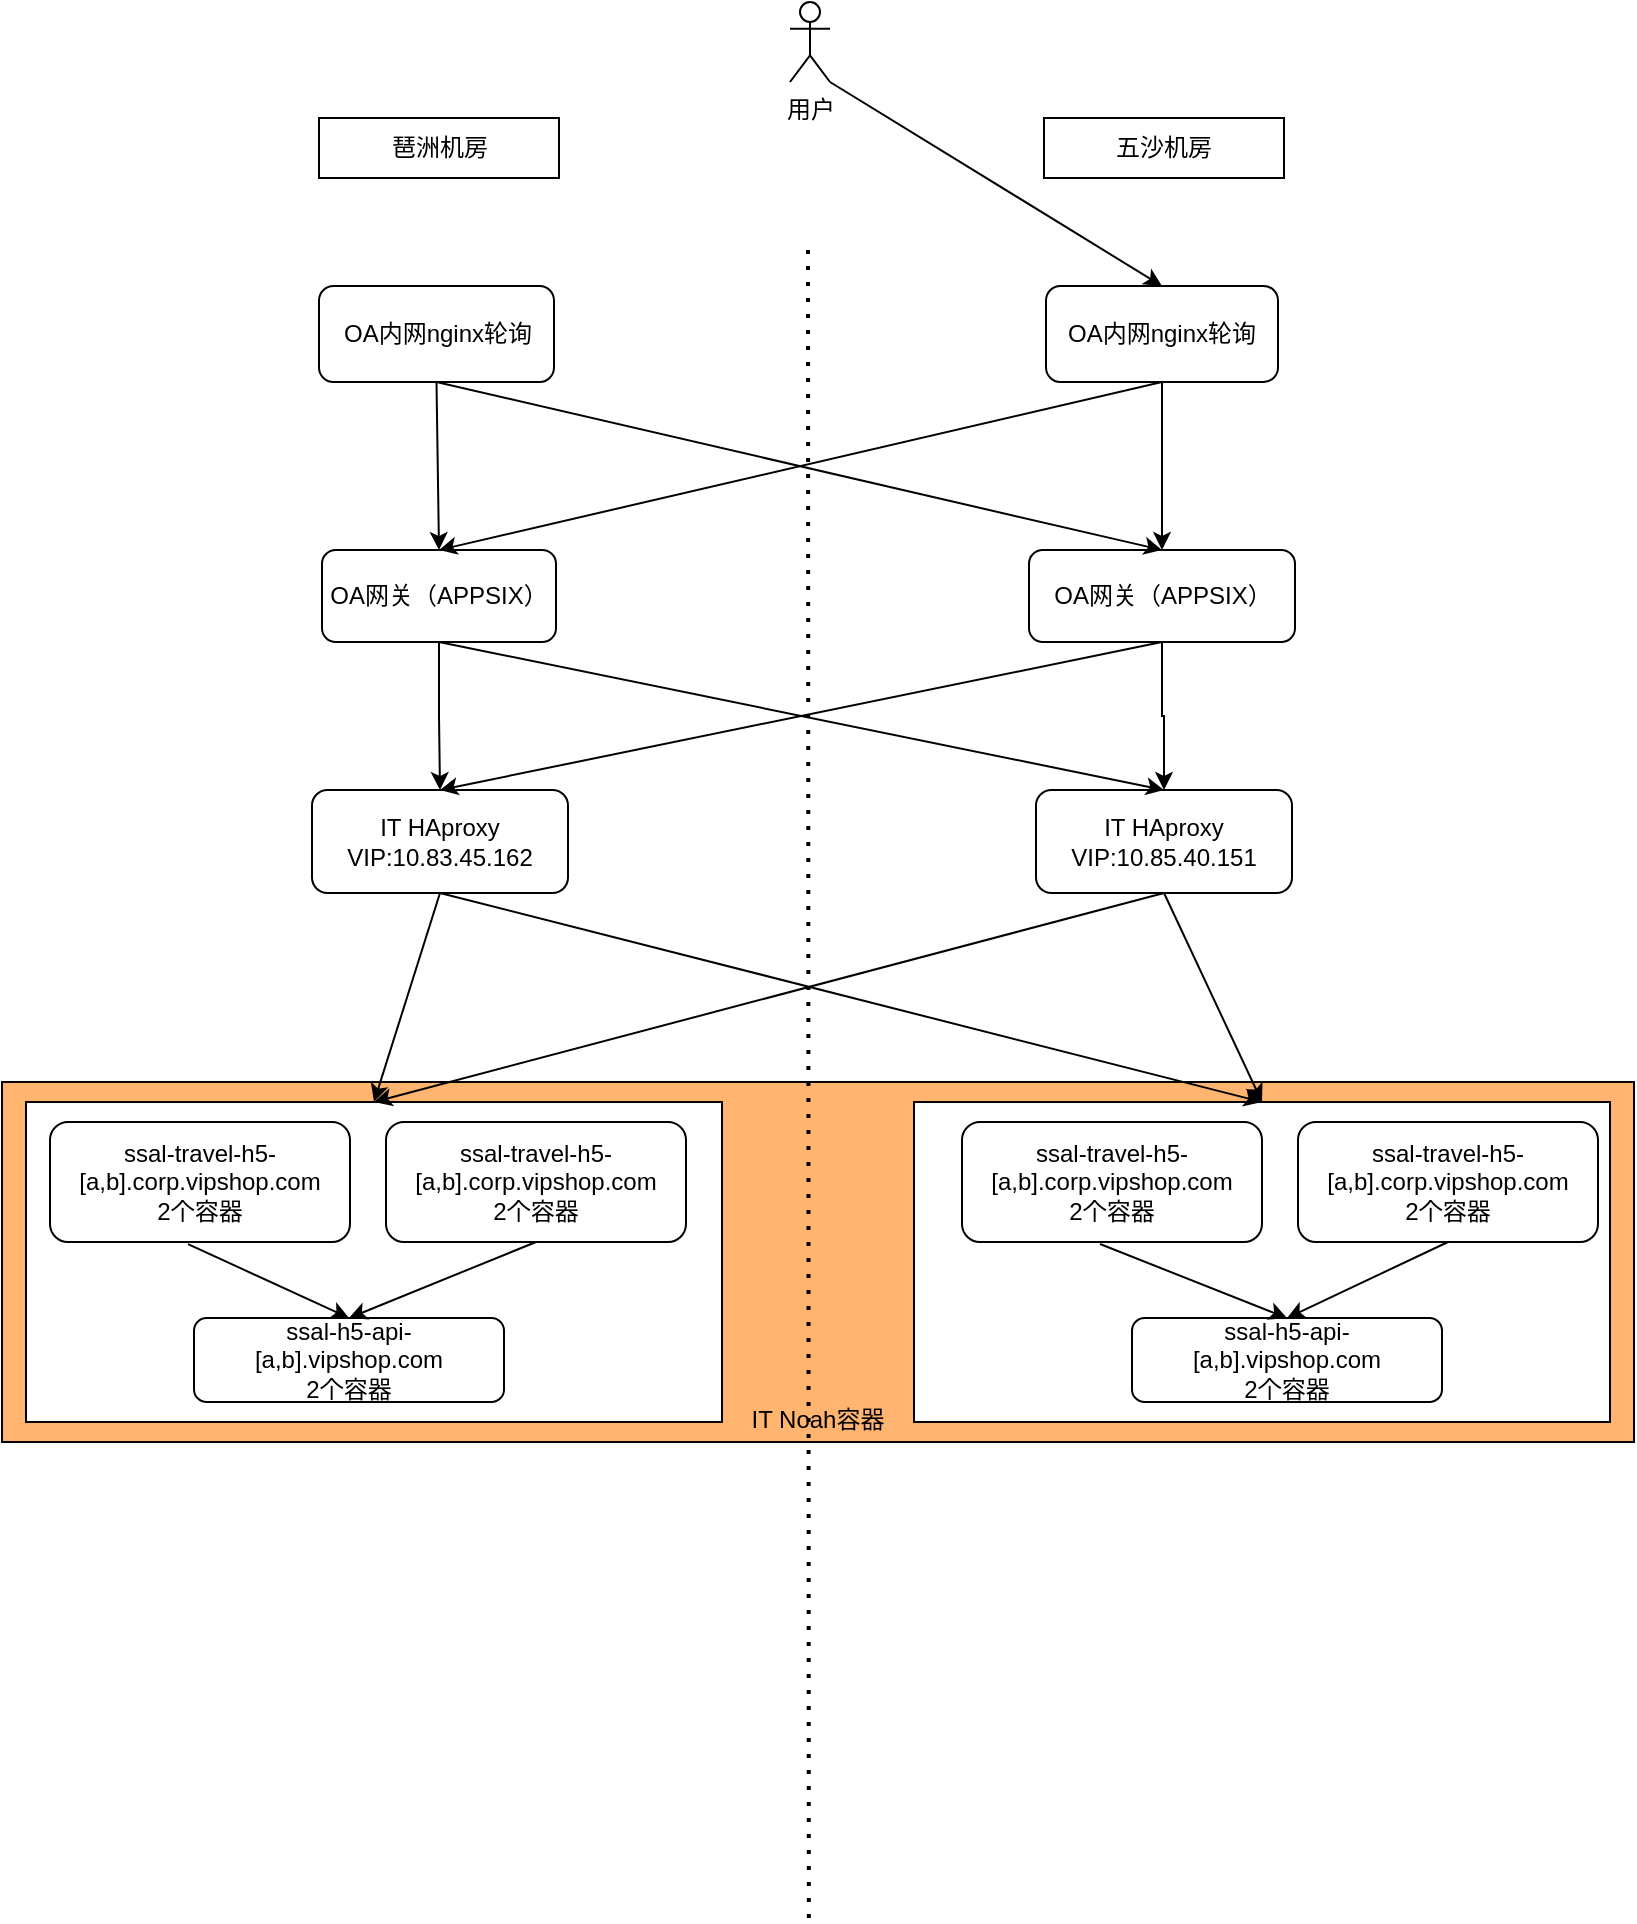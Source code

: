 <mxfile version="21.3.7" type="github">
  <diagram name="第 1 页" id="7p4oWYYam-k33Xym5YHT">
    <mxGraphModel dx="1687" dy="911" grid="1" gridSize="12" guides="1" tooltips="1" connect="1" arrows="1" fold="1" page="0" pageScale="1" pageWidth="700" pageHeight="1000" math="0" shadow="0">
      <root>
        <mxCell id="0" />
        <mxCell id="1" parent="0" />
        <mxCell id="ZwRfqZT_dszzTpxQl1mQ-1" value="用户" style="shape=umlActor;verticalLabelPosition=bottom;verticalAlign=top;html=1;outlineConnect=0;" vertex="1" parent="1">
          <mxGeometry x="694" y="158" width="20" height="40" as="geometry" />
        </mxCell>
        <mxCell id="ZwRfqZT_dszzTpxQl1mQ-2" value="琶洲机房" style="rounded=0;whiteSpace=wrap;html=1;" vertex="1" parent="1">
          <mxGeometry x="458.5" y="216" width="120" height="30" as="geometry" />
        </mxCell>
        <mxCell id="ZwRfqZT_dszzTpxQl1mQ-3" value="五沙机房" style="rounded=0;whiteSpace=wrap;html=1;" vertex="1" parent="1">
          <mxGeometry x="821" y="216" width="120" height="30" as="geometry" />
        </mxCell>
        <mxCell id="ZwRfqZT_dszzTpxQl1mQ-6" value="OA内网nginx轮询" style="rounded=1;whiteSpace=wrap;html=1;" vertex="1" parent="1">
          <mxGeometry x="458.5" y="300" width="117.5" height="48" as="geometry" />
        </mxCell>
        <mxCell id="ZwRfqZT_dszzTpxQl1mQ-15" style="edgeStyle=orthogonalEdgeStyle;rounded=0;orthogonalLoop=1;jettySize=auto;html=1;exitX=0.5;exitY=1;exitDx=0;exitDy=0;entryX=0.5;entryY=0;entryDx=0;entryDy=0;" edge="1" parent="1" source="ZwRfqZT_dszzTpxQl1mQ-7" target="ZwRfqZT_dszzTpxQl1mQ-10">
          <mxGeometry relative="1" as="geometry" />
        </mxCell>
        <mxCell id="ZwRfqZT_dszzTpxQl1mQ-7" value="OA内网nginx轮询" style="rounded=1;whiteSpace=wrap;html=1;" vertex="1" parent="1">
          <mxGeometry x="822" y="300" width="116" height="48" as="geometry" />
        </mxCell>
        <mxCell id="ZwRfqZT_dszzTpxQl1mQ-8" value="" style="endArrow=classic;html=1;rounded=0;exitX=1;exitY=1;exitDx=0;exitDy=0;exitPerimeter=0;entryX=0.5;entryY=0;entryDx=0;entryDy=0;" edge="1" parent="1" source="ZwRfqZT_dszzTpxQl1mQ-1" target="ZwRfqZT_dszzTpxQl1mQ-7">
          <mxGeometry width="50" height="50" relative="1" as="geometry">
            <mxPoint x="690" y="368" as="sourcePoint" />
            <mxPoint x="740" y="318" as="targetPoint" />
          </mxGeometry>
        </mxCell>
        <mxCell id="ZwRfqZT_dszzTpxQl1mQ-21" style="edgeStyle=orthogonalEdgeStyle;rounded=0;orthogonalLoop=1;jettySize=auto;html=1;exitX=0.5;exitY=1;exitDx=0;exitDy=0;" edge="1" parent="1" source="ZwRfqZT_dszzTpxQl1mQ-9" target="ZwRfqZT_dszzTpxQl1mQ-11">
          <mxGeometry relative="1" as="geometry" />
        </mxCell>
        <mxCell id="ZwRfqZT_dszzTpxQl1mQ-9" value="OA网关（APPSIX）" style="rounded=1;whiteSpace=wrap;html=1;" vertex="1" parent="1">
          <mxGeometry x="460" y="432" width="117" height="46" as="geometry" />
        </mxCell>
        <mxCell id="ZwRfqZT_dszzTpxQl1mQ-22" style="edgeStyle=orthogonalEdgeStyle;rounded=0;orthogonalLoop=1;jettySize=auto;html=1;exitX=0.5;exitY=1;exitDx=0;exitDy=0;" edge="1" parent="1" source="ZwRfqZT_dszzTpxQl1mQ-10" target="ZwRfqZT_dszzTpxQl1mQ-12">
          <mxGeometry relative="1" as="geometry" />
        </mxCell>
        <mxCell id="ZwRfqZT_dszzTpxQl1mQ-10" value="OA网关（APPSIX）&lt;br&gt;" style="rounded=1;whiteSpace=wrap;html=1;" vertex="1" parent="1">
          <mxGeometry x="813.5" y="432" width="133" height="46" as="geometry" />
        </mxCell>
        <mxCell id="ZwRfqZT_dszzTpxQl1mQ-11" value="IT HAproxy&lt;br&gt;VIP:10.83.45.162&lt;br&gt;" style="rounded=1;whiteSpace=wrap;html=1;" vertex="1" parent="1">
          <mxGeometry x="455" y="552" width="128" height="51.5" as="geometry" />
        </mxCell>
        <mxCell id="ZwRfqZT_dszzTpxQl1mQ-12" value="IT HAproxy&lt;br&gt;VIP:10.85.40.151" style="rounded=1;whiteSpace=wrap;html=1;" vertex="1" parent="1">
          <mxGeometry x="817" y="552" width="128" height="51.5" as="geometry" />
        </mxCell>
        <mxCell id="ZwRfqZT_dszzTpxQl1mQ-14" value="" style="endArrow=classic;html=1;rounded=0;exitX=0.5;exitY=1;exitDx=0;exitDy=0;entryX=0.5;entryY=0;entryDx=0;entryDy=0;" edge="1" parent="1" source="ZwRfqZT_dszzTpxQl1mQ-6" target="ZwRfqZT_dszzTpxQl1mQ-9">
          <mxGeometry width="50" height="50" relative="1" as="geometry">
            <mxPoint x="704" y="138" as="sourcePoint" />
            <mxPoint x="523" y="269" as="targetPoint" />
          </mxGeometry>
        </mxCell>
        <mxCell id="ZwRfqZT_dszzTpxQl1mQ-17" value="" style="endArrow=classic;html=1;rounded=0;exitX=0.5;exitY=1;exitDx=0;exitDy=0;entryX=0.5;entryY=0;entryDx=0;entryDy=0;" edge="1" parent="1" source="ZwRfqZT_dszzTpxQl1mQ-6" target="ZwRfqZT_dszzTpxQl1mQ-10">
          <mxGeometry width="50" height="50" relative="1" as="geometry">
            <mxPoint x="704" y="138" as="sourcePoint" />
            <mxPoint x="523" y="269" as="targetPoint" />
          </mxGeometry>
        </mxCell>
        <mxCell id="ZwRfqZT_dszzTpxQl1mQ-18" value="" style="endArrow=classic;html=1;rounded=0;exitX=0.5;exitY=1;exitDx=0;exitDy=0;entryX=0.5;entryY=0;entryDx=0;entryDy=0;" edge="1" parent="1" source="ZwRfqZT_dszzTpxQl1mQ-7" target="ZwRfqZT_dszzTpxQl1mQ-9">
          <mxGeometry width="50" height="50" relative="1" as="geometry">
            <mxPoint x="714" y="148" as="sourcePoint" />
            <mxPoint x="533" y="279" as="targetPoint" />
          </mxGeometry>
        </mxCell>
        <mxCell id="ZwRfqZT_dszzTpxQl1mQ-19" value="&lt;br&gt;&lt;br&gt;&lt;br&gt;&lt;br&gt;&lt;br&gt;&lt;br&gt;&lt;br&gt;&lt;br&gt;&lt;br&gt;&lt;br&gt;&lt;br&gt;IT Noah容器" style="rounded=0;whiteSpace=wrap;html=1;fillColor=#FFB570;" vertex="1" parent="1">
          <mxGeometry x="300" y="698" width="816" height="180" as="geometry" />
        </mxCell>
        <mxCell id="ZwRfqZT_dszzTpxQl1mQ-4" value="" style="endArrow=none;dashed=1;html=1;dashPattern=1 3;strokeWidth=2;rounded=0;" edge="1" parent="1">
          <mxGeometry width="50" height="50" relative="1" as="geometry">
            <mxPoint x="703.41" y="1116" as="sourcePoint" />
            <mxPoint x="703" y="276" as="targetPoint" />
          </mxGeometry>
        </mxCell>
        <mxCell id="ZwRfqZT_dszzTpxQl1mQ-25" value="" style="endArrow=classic;html=1;rounded=0;exitX=0.5;exitY=1;exitDx=0;exitDy=0;entryX=0.5;entryY=0;entryDx=0;entryDy=0;" edge="1" parent="1" source="ZwRfqZT_dszzTpxQl1mQ-9" target="ZwRfqZT_dszzTpxQl1mQ-12">
          <mxGeometry width="50" height="50" relative="1" as="geometry">
            <mxPoint x="530" y="328" as="sourcePoint" />
            <mxPoint x="890" y="418" as="targetPoint" />
          </mxGeometry>
        </mxCell>
        <mxCell id="ZwRfqZT_dszzTpxQl1mQ-26" value="" style="endArrow=classic;html=1;rounded=0;entryX=0.5;entryY=0;entryDx=0;entryDy=0;" edge="1" parent="1" target="ZwRfqZT_dszzTpxQl1mQ-11">
          <mxGeometry width="50" height="50" relative="1" as="geometry">
            <mxPoint x="880" y="478" as="sourcePoint" />
            <mxPoint x="530" y="418" as="targetPoint" />
          </mxGeometry>
        </mxCell>
        <mxCell id="ZwRfqZT_dszzTpxQl1mQ-27" value="" style="rounded=0;whiteSpace=wrap;html=1;" vertex="1" parent="1">
          <mxGeometry x="312" y="708" width="348" height="160" as="geometry" />
        </mxCell>
        <mxCell id="ZwRfqZT_dszzTpxQl1mQ-28" value="ssal-travel-h5-[a,b].corp.vipshop.com&lt;br&gt;2个容器" style="rounded=1;whiteSpace=wrap;html=1;" vertex="1" parent="1">
          <mxGeometry x="324" y="718" width="150" height="60" as="geometry" />
        </mxCell>
        <mxCell id="ZwRfqZT_dszzTpxQl1mQ-29" value="ssal-h5-api-[a,b].vipshop.com&lt;br&gt;2个容器" style="rounded=1;whiteSpace=wrap;html=1;" vertex="1" parent="1">
          <mxGeometry x="396" y="816" width="155" height="42" as="geometry" />
        </mxCell>
        <mxCell id="ZwRfqZT_dszzTpxQl1mQ-31" value="ssal-travel-h5-[a,b].corp.vipshop.com&lt;br&gt;2个容器" style="rounded=1;whiteSpace=wrap;html=1;" vertex="1" parent="1">
          <mxGeometry x="492" y="718" width="150" height="60" as="geometry" />
        </mxCell>
        <mxCell id="ZwRfqZT_dszzTpxQl1mQ-32" value="" style="endArrow=classic;html=1;rounded=0;entryX=0.5;entryY=0;entryDx=0;entryDy=0;exitX=0.46;exitY=1.017;exitDx=0;exitDy=0;exitPerimeter=0;" edge="1" parent="1" source="ZwRfqZT_dszzTpxQl1mQ-28" target="ZwRfqZT_dszzTpxQl1mQ-29">
          <mxGeometry width="50" height="50" relative="1" as="geometry">
            <mxPoint x="444" y="854" as="sourcePoint" />
            <mxPoint x="494" y="804" as="targetPoint" />
          </mxGeometry>
        </mxCell>
        <mxCell id="ZwRfqZT_dszzTpxQl1mQ-33" value="" style="endArrow=classic;html=1;rounded=0;entryX=0.5;entryY=0;entryDx=0;entryDy=0;exitX=0.5;exitY=1;exitDx=0;exitDy=0;" edge="1" parent="1" source="ZwRfqZT_dszzTpxQl1mQ-31" target="ZwRfqZT_dszzTpxQl1mQ-29">
          <mxGeometry width="50" height="50" relative="1" as="geometry">
            <mxPoint x="492" y="770" as="sourcePoint" />
            <mxPoint x="542" y="720" as="targetPoint" />
          </mxGeometry>
        </mxCell>
        <mxCell id="ZwRfqZT_dszzTpxQl1mQ-34" value="" style="rounded=0;whiteSpace=wrap;html=1;" vertex="1" parent="1">
          <mxGeometry x="756" y="708" width="348" height="160" as="geometry" />
        </mxCell>
        <mxCell id="ZwRfqZT_dszzTpxQl1mQ-35" value="ssal-travel-h5-[a,b].corp.vipshop.com&lt;br&gt;2个容器" style="rounded=1;whiteSpace=wrap;html=1;" vertex="1" parent="1">
          <mxGeometry x="780" y="718" width="150" height="60" as="geometry" />
        </mxCell>
        <mxCell id="ZwRfqZT_dszzTpxQl1mQ-36" value="ssal-h5-api-[a,b].vipshop.com&lt;br&gt;2个容器" style="rounded=1;whiteSpace=wrap;html=1;" vertex="1" parent="1">
          <mxGeometry x="865" y="816" width="155" height="42" as="geometry" />
        </mxCell>
        <mxCell id="ZwRfqZT_dszzTpxQl1mQ-37" value="ssal-travel-h5-[a,b].corp.vipshop.com&lt;br&gt;2个容器" style="rounded=1;whiteSpace=wrap;html=1;" vertex="1" parent="1">
          <mxGeometry x="948" y="718" width="150" height="60" as="geometry" />
        </mxCell>
        <mxCell id="ZwRfqZT_dszzTpxQl1mQ-38" value="" style="endArrow=classic;html=1;rounded=0;entryX=0.5;entryY=0;entryDx=0;entryDy=0;exitX=0.46;exitY=1.017;exitDx=0;exitDy=0;exitPerimeter=0;" edge="1" parent="1" source="ZwRfqZT_dszzTpxQl1mQ-35" target="ZwRfqZT_dszzTpxQl1mQ-36">
          <mxGeometry width="50" height="50" relative="1" as="geometry">
            <mxPoint x="864" y="854" as="sourcePoint" />
            <mxPoint x="914" y="804" as="targetPoint" />
          </mxGeometry>
        </mxCell>
        <mxCell id="ZwRfqZT_dszzTpxQl1mQ-39" value="" style="endArrow=classic;html=1;rounded=0;entryX=0.5;entryY=0;entryDx=0;entryDy=0;exitX=0.5;exitY=1;exitDx=0;exitDy=0;" edge="1" parent="1" source="ZwRfqZT_dszzTpxQl1mQ-37" target="ZwRfqZT_dszzTpxQl1mQ-36">
          <mxGeometry width="50" height="50" relative="1" as="geometry">
            <mxPoint x="912" y="770" as="sourcePoint" />
            <mxPoint x="962" y="720" as="targetPoint" />
          </mxGeometry>
        </mxCell>
        <mxCell id="ZwRfqZT_dszzTpxQl1mQ-40" value="" style="endArrow=classic;html=1;rounded=0;exitX=0.5;exitY=1;exitDx=0;exitDy=0;entryX=0.5;entryY=0;entryDx=0;entryDy=0;" edge="1" parent="1" source="ZwRfqZT_dszzTpxQl1mQ-11" target="ZwRfqZT_dszzTpxQl1mQ-27">
          <mxGeometry width="50" height="50" relative="1" as="geometry">
            <mxPoint x="204" y="674" as="sourcePoint" />
            <mxPoint x="254" y="624" as="targetPoint" />
          </mxGeometry>
        </mxCell>
        <mxCell id="ZwRfqZT_dszzTpxQl1mQ-41" value="" style="endArrow=classic;html=1;rounded=0;exitX=0.5;exitY=1;exitDx=0;exitDy=0;entryX=0.5;entryY=0;entryDx=0;entryDy=0;" edge="1" parent="1" source="ZwRfqZT_dszzTpxQl1mQ-12" target="ZwRfqZT_dszzTpxQl1mQ-34">
          <mxGeometry width="50" height="50" relative="1" as="geometry">
            <mxPoint x="532" y="616" as="sourcePoint" />
            <mxPoint x="522" y="710" as="targetPoint" />
          </mxGeometry>
        </mxCell>
        <mxCell id="ZwRfqZT_dszzTpxQl1mQ-42" value="" style="endArrow=classic;html=1;rounded=0;entryX=0.5;entryY=0;entryDx=0;entryDy=0;exitX=0.5;exitY=1;exitDx=0;exitDy=0;" edge="1" parent="1" source="ZwRfqZT_dszzTpxQl1mQ-11" target="ZwRfqZT_dszzTpxQl1mQ-34">
          <mxGeometry width="50" height="50" relative="1" as="geometry">
            <mxPoint x="708" y="638" as="sourcePoint" />
            <mxPoint x="758" y="588" as="targetPoint" />
          </mxGeometry>
        </mxCell>
        <mxCell id="ZwRfqZT_dszzTpxQl1mQ-43" value="" style="endArrow=classic;html=1;rounded=0;exitX=0.5;exitY=1;exitDx=0;exitDy=0;entryX=0.5;entryY=0;entryDx=0;entryDy=0;" edge="1" parent="1" source="ZwRfqZT_dszzTpxQl1mQ-12" target="ZwRfqZT_dszzTpxQl1mQ-27">
          <mxGeometry width="50" height="50" relative="1" as="geometry">
            <mxPoint x="532" y="616" as="sourcePoint" />
            <mxPoint x="954" y="720" as="targetPoint" />
          </mxGeometry>
        </mxCell>
      </root>
    </mxGraphModel>
  </diagram>
</mxfile>
